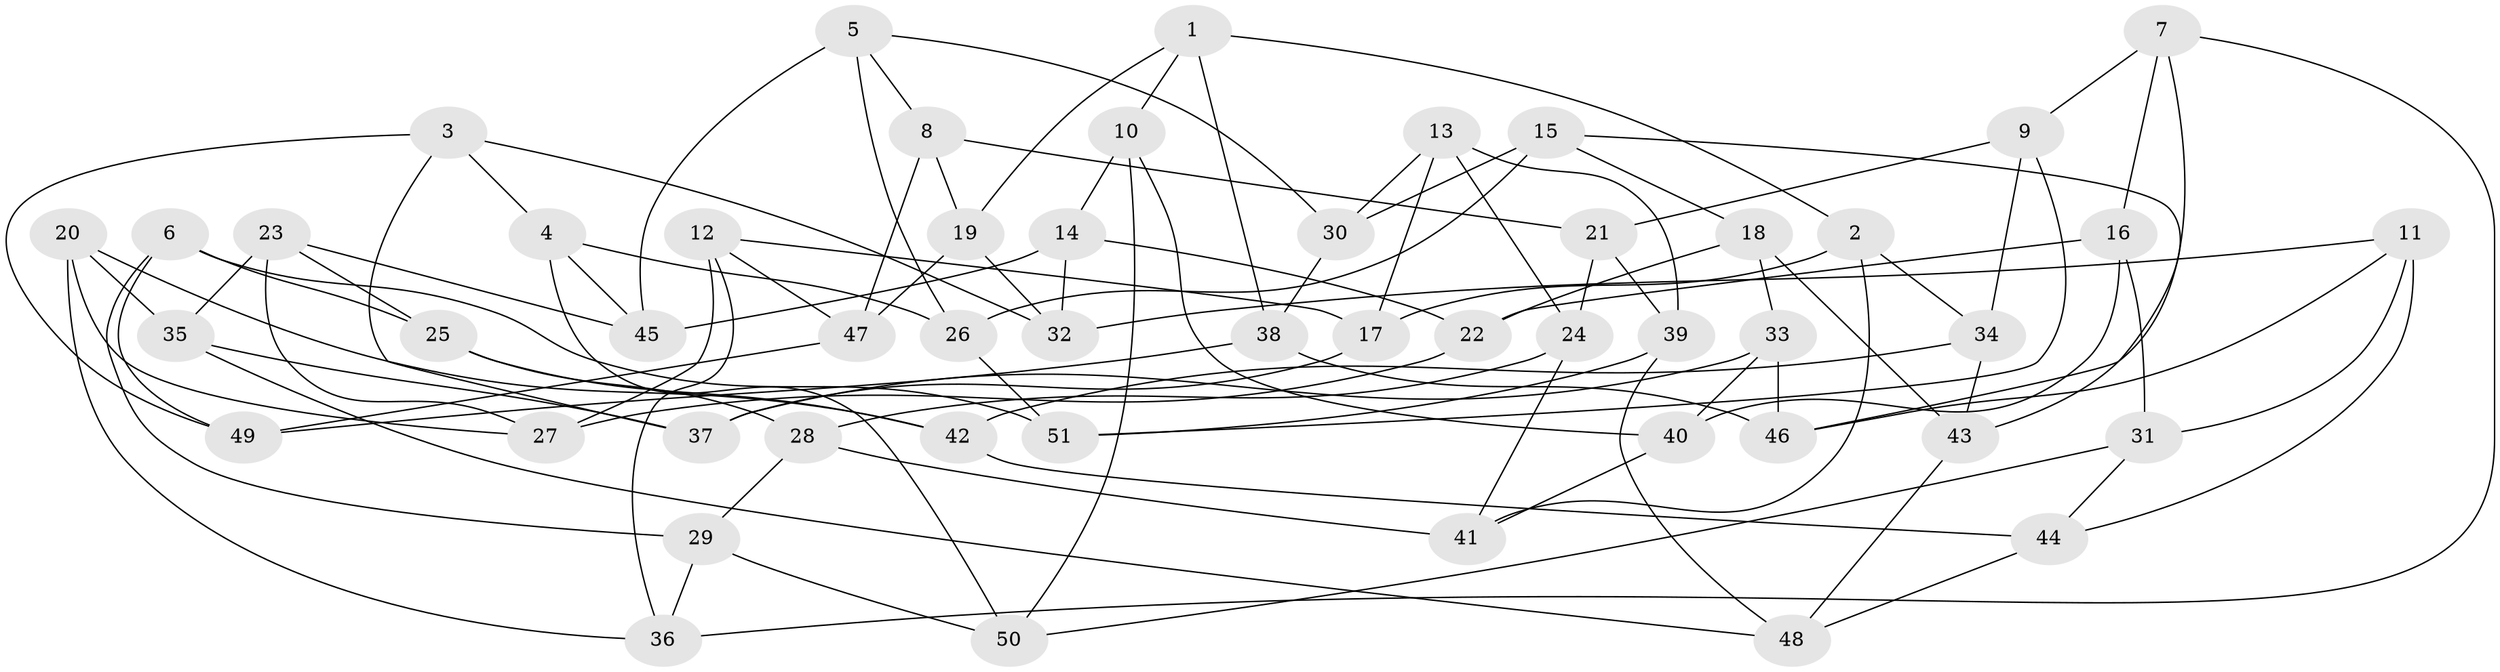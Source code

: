 // Generated by graph-tools (version 1.1) at 2025/56/03/09/25 04:56:40]
// undirected, 51 vertices, 102 edges
graph export_dot {
graph [start="1"]
  node [color=gray90,style=filled];
  1;
  2;
  3;
  4;
  5;
  6;
  7;
  8;
  9;
  10;
  11;
  12;
  13;
  14;
  15;
  16;
  17;
  18;
  19;
  20;
  21;
  22;
  23;
  24;
  25;
  26;
  27;
  28;
  29;
  30;
  31;
  32;
  33;
  34;
  35;
  36;
  37;
  38;
  39;
  40;
  41;
  42;
  43;
  44;
  45;
  46;
  47;
  48;
  49;
  50;
  51;
  1 -- 2;
  1 -- 19;
  1 -- 10;
  1 -- 38;
  2 -- 34;
  2 -- 17;
  2 -- 41;
  3 -- 49;
  3 -- 37;
  3 -- 4;
  3 -- 32;
  4 -- 45;
  4 -- 50;
  4 -- 26;
  5 -- 8;
  5 -- 45;
  5 -- 26;
  5 -- 30;
  6 -- 49;
  6 -- 29;
  6 -- 51;
  6 -- 25;
  7 -- 16;
  7 -- 36;
  7 -- 46;
  7 -- 9;
  8 -- 21;
  8 -- 47;
  8 -- 19;
  9 -- 51;
  9 -- 21;
  9 -- 34;
  10 -- 50;
  10 -- 40;
  10 -- 14;
  11 -- 46;
  11 -- 32;
  11 -- 44;
  11 -- 31;
  12 -- 36;
  12 -- 17;
  12 -- 47;
  12 -- 27;
  13 -- 39;
  13 -- 17;
  13 -- 30;
  13 -- 24;
  14 -- 45;
  14 -- 32;
  14 -- 22;
  15 -- 26;
  15 -- 30;
  15 -- 43;
  15 -- 18;
  16 -- 22;
  16 -- 31;
  16 -- 40;
  17 -- 37;
  18 -- 33;
  18 -- 43;
  18 -- 22;
  19 -- 32;
  19 -- 47;
  20 -- 42;
  20 -- 27;
  20 -- 36;
  20 -- 35;
  21 -- 39;
  21 -- 24;
  22 -- 27;
  23 -- 25;
  23 -- 27;
  23 -- 45;
  23 -- 35;
  24 -- 28;
  24 -- 41;
  25 -- 28;
  25 -- 42;
  26 -- 51;
  28 -- 29;
  28 -- 41;
  29 -- 36;
  29 -- 50;
  30 -- 38;
  31 -- 44;
  31 -- 50;
  33 -- 37;
  33 -- 40;
  33 -- 46;
  34 -- 43;
  34 -- 42;
  35 -- 48;
  35 -- 37;
  38 -- 49;
  38 -- 46;
  39 -- 51;
  39 -- 48;
  40 -- 41;
  42 -- 44;
  43 -- 48;
  44 -- 48;
  47 -- 49;
}
